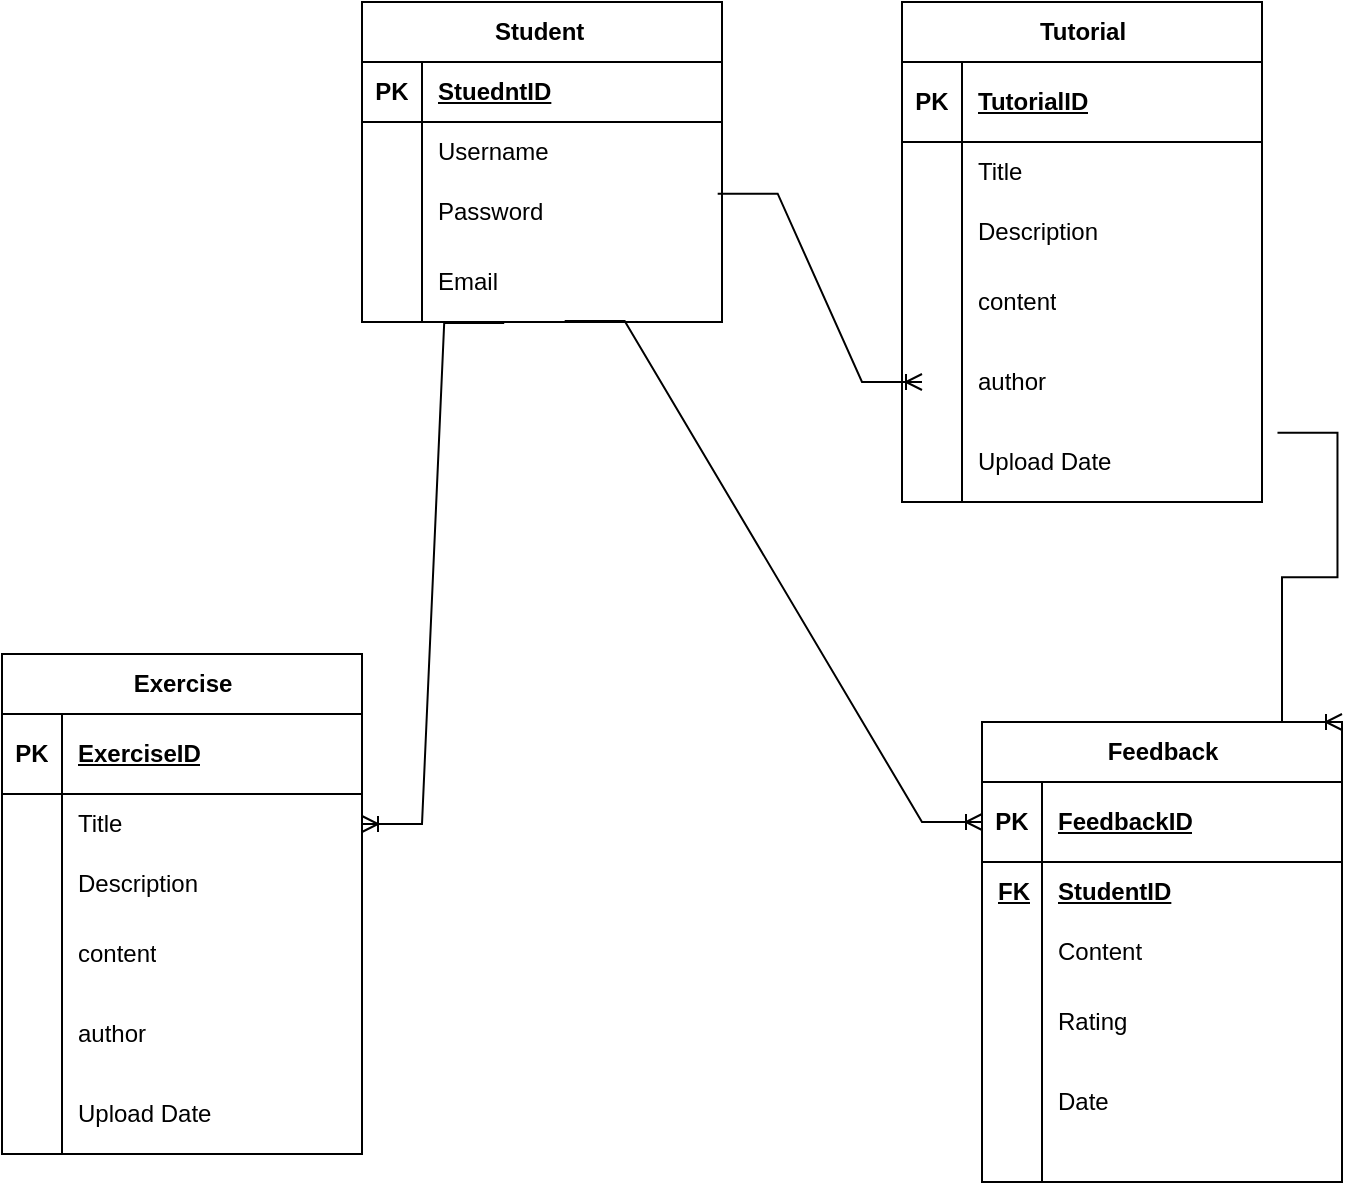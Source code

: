 <mxfile version="24.3.0" type="device">
  <diagram name="Page-1" id="BNNkKgQ_-o1dv9CfuGUE">
    <mxGraphModel dx="291" dy="594" grid="1" gridSize="10" guides="1" tooltips="1" connect="1" arrows="1" fold="1" page="1" pageScale="1" pageWidth="827" pageHeight="1169" math="0" shadow="0">
      <root>
        <mxCell id="0" />
        <mxCell id="1" parent="0" />
        <mxCell id="kUgOYkCfARw-WmhrdAqW-1" value="Exercise" style="shape=table;startSize=30;container=1;collapsible=1;childLayout=tableLayout;fixedRows=1;rowLines=0;fontStyle=1;align=center;resizeLast=1;html=1;" vertex="1" parent="1">
          <mxGeometry x="870" y="376" width="180" height="250" as="geometry" />
        </mxCell>
        <mxCell id="kUgOYkCfARw-WmhrdAqW-2" value="" style="shape=tableRow;horizontal=0;startSize=0;swimlaneHead=0;swimlaneBody=0;fillColor=none;collapsible=0;dropTarget=0;points=[[0,0.5],[1,0.5]];portConstraint=eastwest;top=0;left=0;right=0;bottom=1;" vertex="1" parent="kUgOYkCfARw-WmhrdAqW-1">
          <mxGeometry y="30" width="180" height="40" as="geometry" />
        </mxCell>
        <mxCell id="kUgOYkCfARw-WmhrdAqW-3" value="PK" style="shape=partialRectangle;connectable=0;fillColor=none;top=0;left=0;bottom=0;right=0;fontStyle=1;overflow=hidden;whiteSpace=wrap;html=1;" vertex="1" parent="kUgOYkCfARw-WmhrdAqW-2">
          <mxGeometry width="30" height="40" as="geometry">
            <mxRectangle width="30" height="40" as="alternateBounds" />
          </mxGeometry>
        </mxCell>
        <mxCell id="kUgOYkCfARw-WmhrdAqW-4" value="ExerciseID" style="shape=partialRectangle;connectable=0;fillColor=none;top=0;left=0;bottom=0;right=0;align=left;spacingLeft=6;fontStyle=5;overflow=hidden;whiteSpace=wrap;html=1;" vertex="1" parent="kUgOYkCfARw-WmhrdAqW-2">
          <mxGeometry x="30" width="150" height="40" as="geometry">
            <mxRectangle width="150" height="40" as="alternateBounds" />
          </mxGeometry>
        </mxCell>
        <mxCell id="kUgOYkCfARw-WmhrdAqW-5" value="" style="shape=tableRow;horizontal=0;startSize=0;swimlaneHead=0;swimlaneBody=0;fillColor=none;collapsible=0;dropTarget=0;points=[[0,0.5],[1,0.5]];portConstraint=eastwest;top=0;left=0;right=0;bottom=0;" vertex="1" parent="kUgOYkCfARw-WmhrdAqW-1">
          <mxGeometry y="70" width="180" height="30" as="geometry" />
        </mxCell>
        <mxCell id="kUgOYkCfARw-WmhrdAqW-6" value="" style="shape=partialRectangle;connectable=0;fillColor=none;top=0;left=0;bottom=0;right=0;editable=1;overflow=hidden;whiteSpace=wrap;html=1;" vertex="1" parent="kUgOYkCfARw-WmhrdAqW-5">
          <mxGeometry width="30" height="30" as="geometry">
            <mxRectangle width="30" height="30" as="alternateBounds" />
          </mxGeometry>
        </mxCell>
        <mxCell id="kUgOYkCfARw-WmhrdAqW-7" value="Title" style="shape=partialRectangle;connectable=0;fillColor=none;top=0;left=0;bottom=0;right=0;align=left;spacingLeft=6;overflow=hidden;whiteSpace=wrap;html=1;" vertex="1" parent="kUgOYkCfARw-WmhrdAqW-5">
          <mxGeometry x="30" width="150" height="30" as="geometry">
            <mxRectangle width="150" height="30" as="alternateBounds" />
          </mxGeometry>
        </mxCell>
        <mxCell id="kUgOYkCfARw-WmhrdAqW-8" value="" style="shape=tableRow;horizontal=0;startSize=0;swimlaneHead=0;swimlaneBody=0;fillColor=none;collapsible=0;dropTarget=0;points=[[0,0.5],[1,0.5]];portConstraint=eastwest;top=0;left=0;right=0;bottom=0;" vertex="1" parent="kUgOYkCfARw-WmhrdAqW-1">
          <mxGeometry y="100" width="180" height="30" as="geometry" />
        </mxCell>
        <mxCell id="kUgOYkCfARw-WmhrdAqW-9" value="" style="shape=partialRectangle;connectable=0;fillColor=none;top=0;left=0;bottom=0;right=0;editable=1;overflow=hidden;whiteSpace=wrap;html=1;" vertex="1" parent="kUgOYkCfARw-WmhrdAqW-8">
          <mxGeometry width="30" height="30" as="geometry">
            <mxRectangle width="30" height="30" as="alternateBounds" />
          </mxGeometry>
        </mxCell>
        <mxCell id="kUgOYkCfARw-WmhrdAqW-10" value="Description" style="shape=partialRectangle;connectable=0;fillColor=none;top=0;left=0;bottom=0;right=0;align=left;spacingLeft=6;overflow=hidden;whiteSpace=wrap;html=1;" vertex="1" parent="kUgOYkCfARw-WmhrdAqW-8">
          <mxGeometry x="30" width="150" height="30" as="geometry">
            <mxRectangle width="150" height="30" as="alternateBounds" />
          </mxGeometry>
        </mxCell>
        <mxCell id="kUgOYkCfARw-WmhrdAqW-11" value="" style="shape=tableRow;horizontal=0;startSize=0;swimlaneHead=0;swimlaneBody=0;fillColor=none;collapsible=0;dropTarget=0;points=[[0,0.5],[1,0.5]];portConstraint=eastwest;top=0;left=0;right=0;bottom=0;" vertex="1" parent="kUgOYkCfARw-WmhrdAqW-1">
          <mxGeometry y="130" width="180" height="40" as="geometry" />
        </mxCell>
        <mxCell id="kUgOYkCfARw-WmhrdAqW-12" value="" style="shape=partialRectangle;connectable=0;fillColor=none;top=0;left=0;bottom=0;right=0;editable=1;overflow=hidden;whiteSpace=wrap;html=1;" vertex="1" parent="kUgOYkCfARw-WmhrdAqW-11">
          <mxGeometry width="30" height="40" as="geometry">
            <mxRectangle width="30" height="40" as="alternateBounds" />
          </mxGeometry>
        </mxCell>
        <mxCell id="kUgOYkCfARw-WmhrdAqW-13" value="content" style="shape=partialRectangle;connectable=0;fillColor=none;top=0;left=0;bottom=0;right=0;align=left;spacingLeft=6;overflow=hidden;whiteSpace=wrap;html=1;" vertex="1" parent="kUgOYkCfARw-WmhrdAqW-11">
          <mxGeometry x="30" width="150" height="40" as="geometry">
            <mxRectangle width="150" height="40" as="alternateBounds" />
          </mxGeometry>
        </mxCell>
        <mxCell id="kUgOYkCfARw-WmhrdAqW-14" value="" style="shape=tableRow;horizontal=0;startSize=0;swimlaneHead=0;swimlaneBody=0;fillColor=none;collapsible=0;dropTarget=0;points=[[0,0.5],[1,0.5]];portConstraint=eastwest;top=0;left=0;right=0;bottom=0;" vertex="1" parent="kUgOYkCfARw-WmhrdAqW-1">
          <mxGeometry y="170" width="180" height="40" as="geometry" />
        </mxCell>
        <mxCell id="kUgOYkCfARw-WmhrdAqW-15" value="" style="shape=partialRectangle;connectable=0;fillColor=none;top=0;left=0;bottom=0;right=0;editable=1;overflow=hidden;whiteSpace=wrap;html=1;" vertex="1" parent="kUgOYkCfARw-WmhrdAqW-14">
          <mxGeometry width="30" height="40" as="geometry">
            <mxRectangle width="30" height="40" as="alternateBounds" />
          </mxGeometry>
        </mxCell>
        <mxCell id="kUgOYkCfARw-WmhrdAqW-16" value="author" style="shape=partialRectangle;connectable=0;fillColor=none;top=0;left=0;bottom=0;right=0;align=left;spacingLeft=6;overflow=hidden;whiteSpace=wrap;html=1;" vertex="1" parent="kUgOYkCfARw-WmhrdAqW-14">
          <mxGeometry x="30" width="150" height="40" as="geometry">
            <mxRectangle width="150" height="40" as="alternateBounds" />
          </mxGeometry>
        </mxCell>
        <mxCell id="kUgOYkCfARw-WmhrdAqW-17" value="" style="shape=tableRow;horizontal=0;startSize=0;swimlaneHead=0;swimlaneBody=0;fillColor=none;collapsible=0;dropTarget=0;points=[[0,0.5],[1,0.5]];portConstraint=eastwest;top=0;left=0;right=0;bottom=0;" vertex="1" parent="kUgOYkCfARw-WmhrdAqW-1">
          <mxGeometry y="210" width="180" height="40" as="geometry" />
        </mxCell>
        <mxCell id="kUgOYkCfARw-WmhrdAqW-18" value="" style="shape=partialRectangle;connectable=0;fillColor=none;top=0;left=0;bottom=0;right=0;editable=1;overflow=hidden;whiteSpace=wrap;html=1;" vertex="1" parent="kUgOYkCfARw-WmhrdAqW-17">
          <mxGeometry width="30" height="40" as="geometry">
            <mxRectangle width="30" height="40" as="alternateBounds" />
          </mxGeometry>
        </mxCell>
        <mxCell id="kUgOYkCfARw-WmhrdAqW-19" value="Upload Date" style="shape=partialRectangle;connectable=0;fillColor=none;top=0;left=0;bottom=0;right=0;align=left;spacingLeft=6;overflow=hidden;whiteSpace=wrap;html=1;" vertex="1" parent="kUgOYkCfARw-WmhrdAqW-17">
          <mxGeometry x="30" width="150" height="40" as="geometry">
            <mxRectangle width="150" height="40" as="alternateBounds" />
          </mxGeometry>
        </mxCell>
        <mxCell id="kUgOYkCfARw-WmhrdAqW-20" value="Student&amp;nbsp;" style="shape=table;startSize=30;container=1;collapsible=1;childLayout=tableLayout;fixedRows=1;rowLines=0;fontStyle=1;align=center;resizeLast=1;html=1;" vertex="1" parent="1">
          <mxGeometry x="1050" y="50" width="180" height="160" as="geometry" />
        </mxCell>
        <mxCell id="kUgOYkCfARw-WmhrdAqW-21" value="" style="shape=tableRow;horizontal=0;startSize=0;swimlaneHead=0;swimlaneBody=0;fillColor=none;collapsible=0;dropTarget=0;points=[[0,0.5],[1,0.5]];portConstraint=eastwest;top=0;left=0;right=0;bottom=1;" vertex="1" parent="kUgOYkCfARw-WmhrdAqW-20">
          <mxGeometry y="30" width="180" height="30" as="geometry" />
        </mxCell>
        <mxCell id="kUgOYkCfARw-WmhrdAqW-22" value="PK" style="shape=partialRectangle;connectable=0;fillColor=none;top=0;left=0;bottom=0;right=0;fontStyle=1;overflow=hidden;whiteSpace=wrap;html=1;" vertex="1" parent="kUgOYkCfARw-WmhrdAqW-21">
          <mxGeometry width="30" height="30" as="geometry">
            <mxRectangle width="30" height="30" as="alternateBounds" />
          </mxGeometry>
        </mxCell>
        <mxCell id="kUgOYkCfARw-WmhrdAqW-23" value="StuedntID" style="shape=partialRectangle;connectable=0;fillColor=none;top=0;left=0;bottom=0;right=0;align=left;spacingLeft=6;fontStyle=5;overflow=hidden;whiteSpace=wrap;html=1;" vertex="1" parent="kUgOYkCfARw-WmhrdAqW-21">
          <mxGeometry x="30" width="150" height="30" as="geometry">
            <mxRectangle width="150" height="30" as="alternateBounds" />
          </mxGeometry>
        </mxCell>
        <mxCell id="kUgOYkCfARw-WmhrdAqW-24" value="" style="shape=tableRow;horizontal=0;startSize=0;swimlaneHead=0;swimlaneBody=0;fillColor=none;collapsible=0;dropTarget=0;points=[[0,0.5],[1,0.5]];portConstraint=eastwest;top=0;left=0;right=0;bottom=0;" vertex="1" parent="kUgOYkCfARw-WmhrdAqW-20">
          <mxGeometry y="60" width="180" height="30" as="geometry" />
        </mxCell>
        <mxCell id="kUgOYkCfARw-WmhrdAqW-25" value="" style="shape=partialRectangle;connectable=0;fillColor=none;top=0;left=0;bottom=0;right=0;editable=1;overflow=hidden;whiteSpace=wrap;html=1;" vertex="1" parent="kUgOYkCfARw-WmhrdAqW-24">
          <mxGeometry width="30" height="30" as="geometry">
            <mxRectangle width="30" height="30" as="alternateBounds" />
          </mxGeometry>
        </mxCell>
        <mxCell id="kUgOYkCfARw-WmhrdAqW-26" value="Username" style="shape=partialRectangle;connectable=0;fillColor=none;top=0;left=0;bottom=0;right=0;align=left;spacingLeft=6;overflow=hidden;whiteSpace=wrap;html=1;" vertex="1" parent="kUgOYkCfARw-WmhrdAqW-24">
          <mxGeometry x="30" width="150" height="30" as="geometry">
            <mxRectangle width="150" height="30" as="alternateBounds" />
          </mxGeometry>
        </mxCell>
        <mxCell id="kUgOYkCfARw-WmhrdAqW-27" value="" style="shape=tableRow;horizontal=0;startSize=0;swimlaneHead=0;swimlaneBody=0;fillColor=none;collapsible=0;dropTarget=0;points=[[0,0.5],[1,0.5]];portConstraint=eastwest;top=0;left=0;right=0;bottom=0;" vertex="1" parent="kUgOYkCfARw-WmhrdAqW-20">
          <mxGeometry y="90" width="180" height="30" as="geometry" />
        </mxCell>
        <mxCell id="kUgOYkCfARw-WmhrdAqW-28" value="" style="shape=partialRectangle;connectable=0;fillColor=none;top=0;left=0;bottom=0;right=0;editable=1;overflow=hidden;whiteSpace=wrap;html=1;" vertex="1" parent="kUgOYkCfARw-WmhrdAqW-27">
          <mxGeometry width="30" height="30" as="geometry">
            <mxRectangle width="30" height="30" as="alternateBounds" />
          </mxGeometry>
        </mxCell>
        <mxCell id="kUgOYkCfARw-WmhrdAqW-29" value="Password&amp;nbsp;" style="shape=partialRectangle;connectable=0;fillColor=none;top=0;left=0;bottom=0;right=0;align=left;spacingLeft=6;overflow=hidden;whiteSpace=wrap;html=1;" vertex="1" parent="kUgOYkCfARw-WmhrdAqW-27">
          <mxGeometry x="30" width="150" height="30" as="geometry">
            <mxRectangle width="150" height="30" as="alternateBounds" />
          </mxGeometry>
        </mxCell>
        <mxCell id="kUgOYkCfARw-WmhrdAqW-30" value="" style="shape=tableRow;horizontal=0;startSize=0;swimlaneHead=0;swimlaneBody=0;fillColor=none;collapsible=0;dropTarget=0;points=[[0,0.5],[1,0.5]];portConstraint=eastwest;top=0;left=0;right=0;bottom=0;" vertex="1" parent="kUgOYkCfARw-WmhrdAqW-20">
          <mxGeometry y="120" width="180" height="40" as="geometry" />
        </mxCell>
        <mxCell id="kUgOYkCfARw-WmhrdAqW-31" value="" style="shape=partialRectangle;connectable=0;fillColor=none;top=0;left=0;bottom=0;right=0;editable=1;overflow=hidden;whiteSpace=wrap;html=1;" vertex="1" parent="kUgOYkCfARw-WmhrdAqW-30">
          <mxGeometry width="30" height="40" as="geometry">
            <mxRectangle width="30" height="40" as="alternateBounds" />
          </mxGeometry>
        </mxCell>
        <mxCell id="kUgOYkCfARw-WmhrdAqW-32" value="Email" style="shape=partialRectangle;connectable=0;fillColor=none;top=0;left=0;bottom=0;right=0;align=left;spacingLeft=6;overflow=hidden;whiteSpace=wrap;html=1;" vertex="1" parent="kUgOYkCfARw-WmhrdAqW-30">
          <mxGeometry x="30" width="150" height="40" as="geometry">
            <mxRectangle width="150" height="40" as="alternateBounds" />
          </mxGeometry>
        </mxCell>
        <mxCell id="kUgOYkCfARw-WmhrdAqW-33" value="Tutorial" style="shape=table;startSize=30;container=1;collapsible=1;childLayout=tableLayout;fixedRows=1;rowLines=0;fontStyle=1;align=center;resizeLast=1;html=1;" vertex="1" parent="1">
          <mxGeometry x="1320" y="50" width="180" height="250" as="geometry" />
        </mxCell>
        <mxCell id="kUgOYkCfARw-WmhrdAqW-34" value="" style="shape=tableRow;horizontal=0;startSize=0;swimlaneHead=0;swimlaneBody=0;fillColor=none;collapsible=0;dropTarget=0;points=[[0,0.5],[1,0.5]];portConstraint=eastwest;top=0;left=0;right=0;bottom=1;" vertex="1" parent="kUgOYkCfARw-WmhrdAqW-33">
          <mxGeometry y="30" width="180" height="40" as="geometry" />
        </mxCell>
        <mxCell id="kUgOYkCfARw-WmhrdAqW-35" value="PK" style="shape=partialRectangle;connectable=0;fillColor=none;top=0;left=0;bottom=0;right=0;fontStyle=1;overflow=hidden;whiteSpace=wrap;html=1;" vertex="1" parent="kUgOYkCfARw-WmhrdAqW-34">
          <mxGeometry width="30" height="40" as="geometry">
            <mxRectangle width="30" height="40" as="alternateBounds" />
          </mxGeometry>
        </mxCell>
        <mxCell id="kUgOYkCfARw-WmhrdAqW-36" value="TutorialID" style="shape=partialRectangle;connectable=0;fillColor=none;top=0;left=0;bottom=0;right=0;align=left;spacingLeft=6;fontStyle=5;overflow=hidden;whiteSpace=wrap;html=1;" vertex="1" parent="kUgOYkCfARw-WmhrdAqW-34">
          <mxGeometry x="30" width="150" height="40" as="geometry">
            <mxRectangle width="150" height="40" as="alternateBounds" />
          </mxGeometry>
        </mxCell>
        <mxCell id="kUgOYkCfARw-WmhrdAqW-37" value="" style="shape=tableRow;horizontal=0;startSize=0;swimlaneHead=0;swimlaneBody=0;fillColor=none;collapsible=0;dropTarget=0;points=[[0,0.5],[1,0.5]];portConstraint=eastwest;top=0;left=0;right=0;bottom=0;" vertex="1" parent="kUgOYkCfARw-WmhrdAqW-33">
          <mxGeometry y="70" width="180" height="30" as="geometry" />
        </mxCell>
        <mxCell id="kUgOYkCfARw-WmhrdAqW-38" value="" style="shape=partialRectangle;connectable=0;fillColor=none;top=0;left=0;bottom=0;right=0;editable=1;overflow=hidden;whiteSpace=wrap;html=1;" vertex="1" parent="kUgOYkCfARw-WmhrdAqW-37">
          <mxGeometry width="30" height="30" as="geometry">
            <mxRectangle width="30" height="30" as="alternateBounds" />
          </mxGeometry>
        </mxCell>
        <mxCell id="kUgOYkCfARw-WmhrdAqW-39" value="Title" style="shape=partialRectangle;connectable=0;fillColor=none;top=0;left=0;bottom=0;right=0;align=left;spacingLeft=6;overflow=hidden;whiteSpace=wrap;html=1;" vertex="1" parent="kUgOYkCfARw-WmhrdAqW-37">
          <mxGeometry x="30" width="150" height="30" as="geometry">
            <mxRectangle width="150" height="30" as="alternateBounds" />
          </mxGeometry>
        </mxCell>
        <mxCell id="kUgOYkCfARw-WmhrdAqW-40" value="" style="shape=tableRow;horizontal=0;startSize=0;swimlaneHead=0;swimlaneBody=0;fillColor=none;collapsible=0;dropTarget=0;points=[[0,0.5],[1,0.5]];portConstraint=eastwest;top=0;left=0;right=0;bottom=0;" vertex="1" parent="kUgOYkCfARw-WmhrdAqW-33">
          <mxGeometry y="100" width="180" height="30" as="geometry" />
        </mxCell>
        <mxCell id="kUgOYkCfARw-WmhrdAqW-41" value="" style="shape=partialRectangle;connectable=0;fillColor=none;top=0;left=0;bottom=0;right=0;editable=1;overflow=hidden;whiteSpace=wrap;html=1;" vertex="1" parent="kUgOYkCfARw-WmhrdAqW-40">
          <mxGeometry width="30" height="30" as="geometry">
            <mxRectangle width="30" height="30" as="alternateBounds" />
          </mxGeometry>
        </mxCell>
        <mxCell id="kUgOYkCfARw-WmhrdAqW-42" value="Description" style="shape=partialRectangle;connectable=0;fillColor=none;top=0;left=0;bottom=0;right=0;align=left;spacingLeft=6;overflow=hidden;whiteSpace=wrap;html=1;" vertex="1" parent="kUgOYkCfARw-WmhrdAqW-40">
          <mxGeometry x="30" width="150" height="30" as="geometry">
            <mxRectangle width="150" height="30" as="alternateBounds" />
          </mxGeometry>
        </mxCell>
        <mxCell id="kUgOYkCfARw-WmhrdAqW-43" value="" style="shape=tableRow;horizontal=0;startSize=0;swimlaneHead=0;swimlaneBody=0;fillColor=none;collapsible=0;dropTarget=0;points=[[0,0.5],[1,0.5]];portConstraint=eastwest;top=0;left=0;right=0;bottom=0;" vertex="1" parent="kUgOYkCfARw-WmhrdAqW-33">
          <mxGeometry y="130" width="180" height="40" as="geometry" />
        </mxCell>
        <mxCell id="kUgOYkCfARw-WmhrdAqW-44" value="" style="shape=partialRectangle;connectable=0;fillColor=none;top=0;left=0;bottom=0;right=0;editable=1;overflow=hidden;whiteSpace=wrap;html=1;" vertex="1" parent="kUgOYkCfARw-WmhrdAqW-43">
          <mxGeometry width="30" height="40" as="geometry">
            <mxRectangle width="30" height="40" as="alternateBounds" />
          </mxGeometry>
        </mxCell>
        <mxCell id="kUgOYkCfARw-WmhrdAqW-45" value="content" style="shape=partialRectangle;connectable=0;fillColor=none;top=0;left=0;bottom=0;right=0;align=left;spacingLeft=6;overflow=hidden;whiteSpace=wrap;html=1;" vertex="1" parent="kUgOYkCfARw-WmhrdAqW-43">
          <mxGeometry x="30" width="150" height="40" as="geometry">
            <mxRectangle width="150" height="40" as="alternateBounds" />
          </mxGeometry>
        </mxCell>
        <mxCell id="kUgOYkCfARw-WmhrdAqW-46" value="" style="shape=tableRow;horizontal=0;startSize=0;swimlaneHead=0;swimlaneBody=0;fillColor=none;collapsible=0;dropTarget=0;points=[[0,0.5],[1,0.5]];portConstraint=eastwest;top=0;left=0;right=0;bottom=0;" vertex="1" parent="kUgOYkCfARw-WmhrdAqW-33">
          <mxGeometry y="170" width="180" height="40" as="geometry" />
        </mxCell>
        <mxCell id="kUgOYkCfARw-WmhrdAqW-47" value="" style="shape=partialRectangle;connectable=0;fillColor=none;top=0;left=0;bottom=0;right=0;editable=1;overflow=hidden;whiteSpace=wrap;html=1;" vertex="1" parent="kUgOYkCfARw-WmhrdAqW-46">
          <mxGeometry width="30" height="40" as="geometry">
            <mxRectangle width="30" height="40" as="alternateBounds" />
          </mxGeometry>
        </mxCell>
        <mxCell id="kUgOYkCfARw-WmhrdAqW-48" value="author" style="shape=partialRectangle;connectable=0;fillColor=none;top=0;left=0;bottom=0;right=0;align=left;spacingLeft=6;overflow=hidden;whiteSpace=wrap;html=1;" vertex="1" parent="kUgOYkCfARw-WmhrdAqW-46">
          <mxGeometry x="30" width="150" height="40" as="geometry">
            <mxRectangle width="150" height="40" as="alternateBounds" />
          </mxGeometry>
        </mxCell>
        <mxCell id="kUgOYkCfARw-WmhrdAqW-49" value="" style="shape=tableRow;horizontal=0;startSize=0;swimlaneHead=0;swimlaneBody=0;fillColor=none;collapsible=0;dropTarget=0;points=[[0,0.5],[1,0.5]];portConstraint=eastwest;top=0;left=0;right=0;bottom=0;" vertex="1" parent="kUgOYkCfARw-WmhrdAqW-33">
          <mxGeometry y="210" width="180" height="40" as="geometry" />
        </mxCell>
        <mxCell id="kUgOYkCfARw-WmhrdAqW-50" value="" style="shape=partialRectangle;connectable=0;fillColor=none;top=0;left=0;bottom=0;right=0;editable=1;overflow=hidden;whiteSpace=wrap;html=1;" vertex="1" parent="kUgOYkCfARw-WmhrdAqW-49">
          <mxGeometry width="30" height="40" as="geometry">
            <mxRectangle width="30" height="40" as="alternateBounds" />
          </mxGeometry>
        </mxCell>
        <mxCell id="kUgOYkCfARw-WmhrdAqW-51" value="Upload Date" style="shape=partialRectangle;connectable=0;fillColor=none;top=0;left=0;bottom=0;right=0;align=left;spacingLeft=6;overflow=hidden;whiteSpace=wrap;html=1;" vertex="1" parent="kUgOYkCfARw-WmhrdAqW-49">
          <mxGeometry x="30" width="150" height="40" as="geometry">
            <mxRectangle width="150" height="40" as="alternateBounds" />
          </mxGeometry>
        </mxCell>
        <mxCell id="kUgOYkCfARw-WmhrdAqW-52" value="Feedback" style="shape=table;startSize=30;container=1;collapsible=1;childLayout=tableLayout;fixedRows=1;rowLines=0;fontStyle=1;align=center;resizeLast=1;html=1;" vertex="1" parent="1">
          <mxGeometry x="1360" y="410" width="180" height="230" as="geometry" />
        </mxCell>
        <mxCell id="kUgOYkCfARw-WmhrdAqW-53" value="" style="shape=tableRow;horizontal=0;startSize=0;swimlaneHead=0;swimlaneBody=0;fillColor=none;collapsible=0;dropTarget=0;points=[[0,0.5],[1,0.5]];portConstraint=eastwest;top=0;left=0;right=0;bottom=1;" vertex="1" parent="kUgOYkCfARw-WmhrdAqW-52">
          <mxGeometry y="30" width="180" height="40" as="geometry" />
        </mxCell>
        <mxCell id="kUgOYkCfARw-WmhrdAqW-54" value="PK" style="shape=partialRectangle;connectable=0;fillColor=none;top=0;left=0;bottom=0;right=0;fontStyle=1;overflow=hidden;whiteSpace=wrap;html=1;" vertex="1" parent="kUgOYkCfARw-WmhrdAqW-53">
          <mxGeometry width="30" height="40" as="geometry">
            <mxRectangle width="30" height="40" as="alternateBounds" />
          </mxGeometry>
        </mxCell>
        <mxCell id="kUgOYkCfARw-WmhrdAqW-55" value="FeedbackID" style="shape=partialRectangle;connectable=0;fillColor=none;top=0;left=0;bottom=0;right=0;align=left;spacingLeft=6;fontStyle=5;overflow=hidden;whiteSpace=wrap;html=1;" vertex="1" parent="kUgOYkCfARw-WmhrdAqW-53">
          <mxGeometry x="30" width="150" height="40" as="geometry">
            <mxRectangle width="150" height="40" as="alternateBounds" />
          </mxGeometry>
        </mxCell>
        <mxCell id="kUgOYkCfARw-WmhrdAqW-56" value="" style="shape=tableRow;horizontal=0;startSize=0;swimlaneHead=0;swimlaneBody=0;fillColor=none;collapsible=0;dropTarget=0;points=[[0,0.5],[1,0.5]];portConstraint=eastwest;top=0;left=0;right=0;bottom=0;" vertex="1" parent="kUgOYkCfARw-WmhrdAqW-52">
          <mxGeometry y="70" width="180" height="30" as="geometry" />
        </mxCell>
        <mxCell id="kUgOYkCfARw-WmhrdAqW-57" value="FK" style="shape=partialRectangle;connectable=0;fillColor=none;top=0;left=0;bottom=0;right=0;align=left;spacingLeft=6;fontStyle=5;overflow=hidden;whiteSpace=wrap;html=1;" vertex="1" parent="kUgOYkCfARw-WmhrdAqW-56">
          <mxGeometry width="30" height="30" as="geometry">
            <mxRectangle width="30" height="30" as="alternateBounds" />
          </mxGeometry>
        </mxCell>
        <mxCell id="kUgOYkCfARw-WmhrdAqW-58" value="StudentID" style="shape=partialRectangle;connectable=0;fillColor=none;top=0;left=0;bottom=0;right=0;align=left;spacingLeft=6;fontStyle=5;overflow=hidden;whiteSpace=wrap;html=1;" vertex="1" parent="kUgOYkCfARw-WmhrdAqW-56">
          <mxGeometry x="30" width="150" height="30" as="geometry">
            <mxRectangle width="150" height="30" as="alternateBounds" />
          </mxGeometry>
        </mxCell>
        <mxCell id="kUgOYkCfARw-WmhrdAqW-59" value="" style="shape=tableRow;horizontal=0;startSize=0;swimlaneHead=0;swimlaneBody=0;fillColor=none;collapsible=0;dropTarget=0;points=[[0,0.5],[1,0.5]];portConstraint=eastwest;top=0;left=0;right=0;bottom=0;" vertex="1" parent="kUgOYkCfARw-WmhrdAqW-52">
          <mxGeometry y="100" width="180" height="30" as="geometry" />
        </mxCell>
        <mxCell id="kUgOYkCfARw-WmhrdAqW-60" value="" style="shape=partialRectangle;connectable=0;fillColor=none;top=0;left=0;bottom=0;right=0;editable=1;overflow=hidden;whiteSpace=wrap;html=1;" vertex="1" parent="kUgOYkCfARw-WmhrdAqW-59">
          <mxGeometry width="30" height="30" as="geometry">
            <mxRectangle width="30" height="30" as="alternateBounds" />
          </mxGeometry>
        </mxCell>
        <mxCell id="kUgOYkCfARw-WmhrdAqW-61" value="Content" style="shape=partialRectangle;connectable=0;fillColor=none;top=0;left=0;bottom=0;right=0;align=left;spacingLeft=6;overflow=hidden;whiteSpace=wrap;html=1;" vertex="1" parent="kUgOYkCfARw-WmhrdAqW-59">
          <mxGeometry x="30" width="150" height="30" as="geometry">
            <mxRectangle width="150" height="30" as="alternateBounds" />
          </mxGeometry>
        </mxCell>
        <mxCell id="kUgOYkCfARw-WmhrdAqW-62" value="" style="shape=tableRow;horizontal=0;startSize=0;swimlaneHead=0;swimlaneBody=0;fillColor=none;collapsible=0;dropTarget=0;points=[[0,0.5],[1,0.5]];portConstraint=eastwest;top=0;left=0;right=0;bottom=0;" vertex="1" parent="kUgOYkCfARw-WmhrdAqW-52">
          <mxGeometry y="130" width="180" height="40" as="geometry" />
        </mxCell>
        <mxCell id="kUgOYkCfARw-WmhrdAqW-63" value="" style="shape=partialRectangle;connectable=0;fillColor=none;top=0;left=0;bottom=0;right=0;editable=1;overflow=hidden;whiteSpace=wrap;html=1;" vertex="1" parent="kUgOYkCfARw-WmhrdAqW-62">
          <mxGeometry width="30" height="40" as="geometry">
            <mxRectangle width="30" height="40" as="alternateBounds" />
          </mxGeometry>
        </mxCell>
        <mxCell id="kUgOYkCfARw-WmhrdAqW-64" value="Rating" style="shape=partialRectangle;connectable=0;fillColor=none;top=0;left=0;bottom=0;right=0;align=left;spacingLeft=6;overflow=hidden;whiteSpace=wrap;html=1;" vertex="1" parent="kUgOYkCfARw-WmhrdAqW-62">
          <mxGeometry x="30" width="150" height="40" as="geometry">
            <mxRectangle width="150" height="40" as="alternateBounds" />
          </mxGeometry>
        </mxCell>
        <mxCell id="kUgOYkCfARw-WmhrdAqW-65" value="" style="shape=tableRow;horizontal=0;startSize=0;swimlaneHead=0;swimlaneBody=0;fillColor=none;collapsible=0;dropTarget=0;points=[[0,0.5],[1,0.5]];portConstraint=eastwest;top=0;left=0;right=0;bottom=0;" vertex="1" parent="kUgOYkCfARw-WmhrdAqW-52">
          <mxGeometry y="170" width="180" height="40" as="geometry" />
        </mxCell>
        <mxCell id="kUgOYkCfARw-WmhrdAqW-66" value="" style="shape=partialRectangle;connectable=0;fillColor=none;top=0;left=0;bottom=0;right=0;editable=1;overflow=hidden;whiteSpace=wrap;html=1;" vertex="1" parent="kUgOYkCfARw-WmhrdAqW-65">
          <mxGeometry width="30" height="40" as="geometry">
            <mxRectangle width="30" height="40" as="alternateBounds" />
          </mxGeometry>
        </mxCell>
        <mxCell id="kUgOYkCfARw-WmhrdAqW-67" value="Date" style="shape=partialRectangle;connectable=0;fillColor=none;top=0;left=0;bottom=0;right=0;align=left;spacingLeft=6;overflow=hidden;whiteSpace=wrap;html=1;" vertex="1" parent="kUgOYkCfARw-WmhrdAqW-65">
          <mxGeometry x="30" width="150" height="40" as="geometry">
            <mxRectangle width="150" height="40" as="alternateBounds" />
          </mxGeometry>
        </mxCell>
        <mxCell id="kUgOYkCfARw-WmhrdAqW-68" value="" style="shape=tableRow;horizontal=0;startSize=0;swimlaneHead=0;swimlaneBody=0;fillColor=none;collapsible=0;dropTarget=0;points=[[0,0.5],[1,0.5]];portConstraint=eastwest;top=0;left=0;right=0;bottom=0;" vertex="1" parent="kUgOYkCfARw-WmhrdAqW-52">
          <mxGeometry y="210" width="180" height="20" as="geometry" />
        </mxCell>
        <mxCell id="kUgOYkCfARw-WmhrdAqW-69" value="" style="shape=partialRectangle;connectable=0;fillColor=none;top=0;left=0;bottom=0;right=0;editable=1;overflow=hidden;whiteSpace=wrap;html=1;" vertex="1" parent="kUgOYkCfARw-WmhrdAqW-68">
          <mxGeometry width="30" height="20" as="geometry">
            <mxRectangle width="30" height="20" as="alternateBounds" />
          </mxGeometry>
        </mxCell>
        <mxCell id="kUgOYkCfARw-WmhrdAqW-70" value="" style="shape=partialRectangle;connectable=0;fillColor=none;top=0;left=0;bottom=0;right=0;align=left;spacingLeft=6;overflow=hidden;whiteSpace=wrap;html=1;" vertex="1" parent="kUgOYkCfARw-WmhrdAqW-68">
          <mxGeometry x="30" width="150" height="20" as="geometry">
            <mxRectangle width="150" height="20" as="alternateBounds" />
          </mxGeometry>
        </mxCell>
        <mxCell id="kUgOYkCfARw-WmhrdAqW-71" value="" style="edgeStyle=entityRelationEdgeStyle;fontSize=12;html=1;endArrow=ERoneToMany;rounded=0;exitX=0.988;exitY=1.195;exitDx=0;exitDy=0;exitPerimeter=0;" edge="1" parent="1" source="kUgOYkCfARw-WmhrdAqW-24">
          <mxGeometry width="100" height="100" relative="1" as="geometry">
            <mxPoint x="1230" y="340" as="sourcePoint" />
            <mxPoint x="1330" y="240" as="targetPoint" />
          </mxGeometry>
        </mxCell>
        <mxCell id="kUgOYkCfARw-WmhrdAqW-72" value="" style="edgeStyle=entityRelationEdgeStyle;fontSize=12;html=1;endArrow=ERoneToMany;rounded=0;exitX=0.395;exitY=1.013;exitDx=0;exitDy=0;exitPerimeter=0;" edge="1" parent="1" source="kUgOYkCfARw-WmhrdAqW-30" target="kUgOYkCfARw-WmhrdAqW-5">
          <mxGeometry width="100" height="100" relative="1" as="geometry">
            <mxPoint x="990" y="100" as="sourcePoint" />
            <mxPoint x="1290" y="440" as="targetPoint" />
            <Array as="points">
              <mxPoint x="1060" y="230" />
            </Array>
          </mxGeometry>
        </mxCell>
        <mxCell id="kUgOYkCfARw-WmhrdAqW-73" value="" style="edgeStyle=entityRelationEdgeStyle;fontSize=12;html=1;endArrow=ERoneToMany;rounded=0;entryX=0;entryY=0.5;entryDx=0;entryDy=0;exitX=0.563;exitY=0.987;exitDx=0;exitDy=0;exitPerimeter=0;" edge="1" parent="1" source="kUgOYkCfARw-WmhrdAqW-30" target="kUgOYkCfARw-WmhrdAqW-53">
          <mxGeometry width="100" height="100" relative="1" as="geometry">
            <mxPoint x="1200" y="360" as="sourcePoint" />
            <mxPoint x="1300" y="260" as="targetPoint" />
          </mxGeometry>
        </mxCell>
        <mxCell id="kUgOYkCfARw-WmhrdAqW-74" value="" style="edgeStyle=entityRelationEdgeStyle;fontSize=12;html=1;endArrow=ERoneToMany;rounded=0;exitX=1.043;exitY=0.133;exitDx=0;exitDy=0;exitPerimeter=0;entryX=1;entryY=0;entryDx=0;entryDy=0;" edge="1" parent="1" source="kUgOYkCfARw-WmhrdAqW-49" target="kUgOYkCfARw-WmhrdAqW-52">
          <mxGeometry width="100" height="100" relative="1" as="geometry">
            <mxPoint x="1587.74" y="230" as="sourcePoint" />
            <mxPoint x="1550" y="368" as="targetPoint" />
            <Array as="points">
              <mxPoint x="1590" y="318" />
              <mxPoint x="1570" y="298" />
              <mxPoint x="1630" y="328" />
            </Array>
          </mxGeometry>
        </mxCell>
      </root>
    </mxGraphModel>
  </diagram>
</mxfile>
